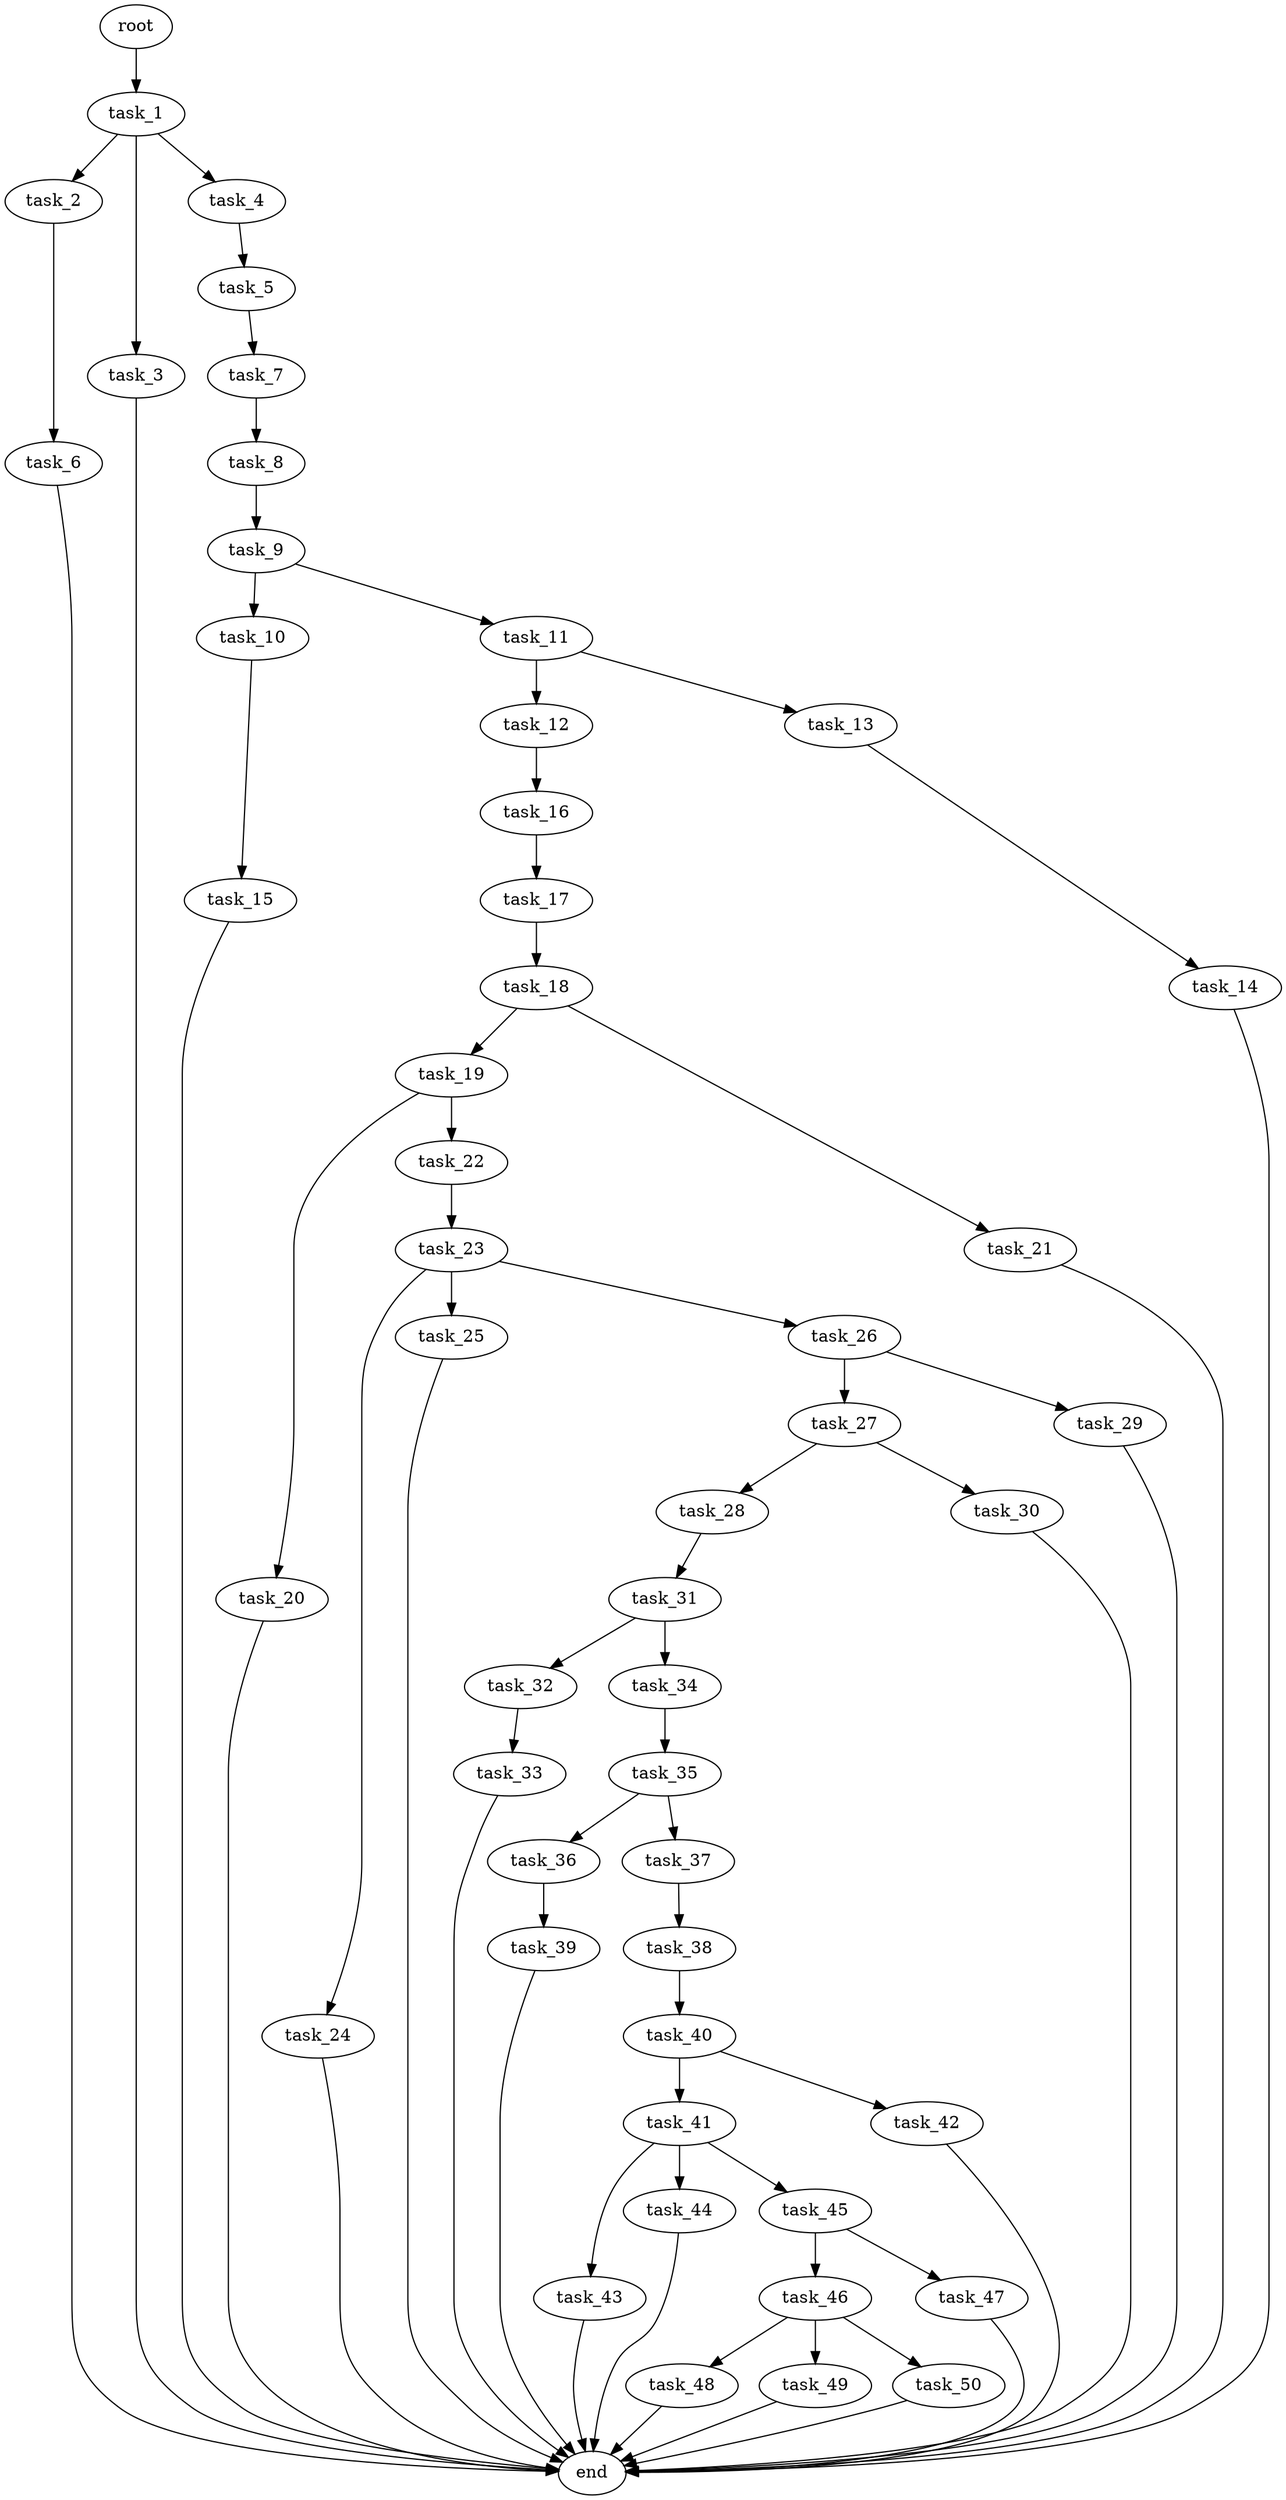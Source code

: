 digraph G {
  root [size="0.000000e+00"];
  task_1 [size="8.412000e+09"];
  task_2 [size="9.780771e+09"];
  task_3 [size="8.470070e+09"];
  task_4 [size="8.404324e+09"];
  task_5 [size="7.355320e+09"];
  task_6 [size="1.016947e+09"];
  task_7 [size="6.340789e+08"];
  task_8 [size="3.144634e+09"];
  task_9 [size="4.722347e+09"];
  task_10 [size="1.932726e+09"];
  task_11 [size="9.076884e+08"];
  task_12 [size="8.724731e+08"];
  task_13 [size="7.237567e+09"];
  task_14 [size="8.821226e+08"];
  task_15 [size="2.495336e+09"];
  task_16 [size="3.324069e+09"];
  task_17 [size="6.411492e+09"];
  task_18 [size="3.625070e+09"];
  task_19 [size="8.489900e+09"];
  task_20 [size="9.522747e+09"];
  task_21 [size="3.207957e+09"];
  task_22 [size="3.908755e+08"];
  task_23 [size="5.898017e+08"];
  task_24 [size="3.073811e+09"];
  task_25 [size="1.036171e+08"];
  task_26 [size="4.410070e+09"];
  task_27 [size="8.804210e+08"];
  task_28 [size="7.122388e+09"];
  task_29 [size="8.937140e+09"];
  task_30 [size="6.166772e+09"];
  task_31 [size="8.880106e+09"];
  task_32 [size="4.073264e+09"];
  task_33 [size="6.139500e+09"];
  task_34 [size="3.031489e+09"];
  task_35 [size="7.680771e+09"];
  task_36 [size="3.198347e+09"];
  task_37 [size="4.068366e+09"];
  task_38 [size="8.394263e+09"];
  task_39 [size="4.322157e+09"];
  task_40 [size="7.493374e+09"];
  task_41 [size="3.054962e+09"];
  task_42 [size="9.879545e+09"];
  task_43 [size="3.036455e+09"];
  task_44 [size="7.831071e+09"];
  task_45 [size="7.420083e+09"];
  task_46 [size="1.838437e+09"];
  task_47 [size="5.910531e+09"];
  task_48 [size="1.414449e+09"];
  task_49 [size="9.387657e+09"];
  task_50 [size="8.577012e+09"];
  end [size="0.000000e+00"];

  root -> task_1 [size="1.000000e-12"];
  task_1 -> task_2 [size="9.780771e+08"];
  task_1 -> task_3 [size="8.470070e+08"];
  task_1 -> task_4 [size="8.404324e+08"];
  task_2 -> task_6 [size="1.016947e+08"];
  task_3 -> end [size="1.000000e-12"];
  task_4 -> task_5 [size="7.355320e+08"];
  task_5 -> task_7 [size="6.340789e+07"];
  task_6 -> end [size="1.000000e-12"];
  task_7 -> task_8 [size="3.144634e+08"];
  task_8 -> task_9 [size="4.722347e+08"];
  task_9 -> task_10 [size="1.932726e+08"];
  task_9 -> task_11 [size="9.076884e+07"];
  task_10 -> task_15 [size="2.495336e+08"];
  task_11 -> task_12 [size="8.724731e+07"];
  task_11 -> task_13 [size="7.237567e+08"];
  task_12 -> task_16 [size="3.324069e+08"];
  task_13 -> task_14 [size="8.821226e+07"];
  task_14 -> end [size="1.000000e-12"];
  task_15 -> end [size="1.000000e-12"];
  task_16 -> task_17 [size="6.411492e+08"];
  task_17 -> task_18 [size="3.625070e+08"];
  task_18 -> task_19 [size="8.489900e+08"];
  task_18 -> task_21 [size="3.207957e+08"];
  task_19 -> task_20 [size="9.522747e+08"];
  task_19 -> task_22 [size="3.908755e+07"];
  task_20 -> end [size="1.000000e-12"];
  task_21 -> end [size="1.000000e-12"];
  task_22 -> task_23 [size="5.898017e+07"];
  task_23 -> task_24 [size="3.073811e+08"];
  task_23 -> task_25 [size="1.036171e+07"];
  task_23 -> task_26 [size="4.410070e+08"];
  task_24 -> end [size="1.000000e-12"];
  task_25 -> end [size="1.000000e-12"];
  task_26 -> task_27 [size="8.804210e+07"];
  task_26 -> task_29 [size="8.937140e+08"];
  task_27 -> task_28 [size="7.122388e+08"];
  task_27 -> task_30 [size="6.166772e+08"];
  task_28 -> task_31 [size="8.880106e+08"];
  task_29 -> end [size="1.000000e-12"];
  task_30 -> end [size="1.000000e-12"];
  task_31 -> task_32 [size="4.073264e+08"];
  task_31 -> task_34 [size="3.031489e+08"];
  task_32 -> task_33 [size="6.139500e+08"];
  task_33 -> end [size="1.000000e-12"];
  task_34 -> task_35 [size="7.680771e+08"];
  task_35 -> task_36 [size="3.198347e+08"];
  task_35 -> task_37 [size="4.068366e+08"];
  task_36 -> task_39 [size="4.322157e+08"];
  task_37 -> task_38 [size="8.394263e+08"];
  task_38 -> task_40 [size="7.493374e+08"];
  task_39 -> end [size="1.000000e-12"];
  task_40 -> task_41 [size="3.054962e+08"];
  task_40 -> task_42 [size="9.879545e+08"];
  task_41 -> task_43 [size="3.036455e+08"];
  task_41 -> task_44 [size="7.831071e+08"];
  task_41 -> task_45 [size="7.420083e+08"];
  task_42 -> end [size="1.000000e-12"];
  task_43 -> end [size="1.000000e-12"];
  task_44 -> end [size="1.000000e-12"];
  task_45 -> task_46 [size="1.838437e+08"];
  task_45 -> task_47 [size="5.910531e+08"];
  task_46 -> task_48 [size="1.414449e+08"];
  task_46 -> task_49 [size="9.387657e+08"];
  task_46 -> task_50 [size="8.577012e+08"];
  task_47 -> end [size="1.000000e-12"];
  task_48 -> end [size="1.000000e-12"];
  task_49 -> end [size="1.000000e-12"];
  task_50 -> end [size="1.000000e-12"];
}
